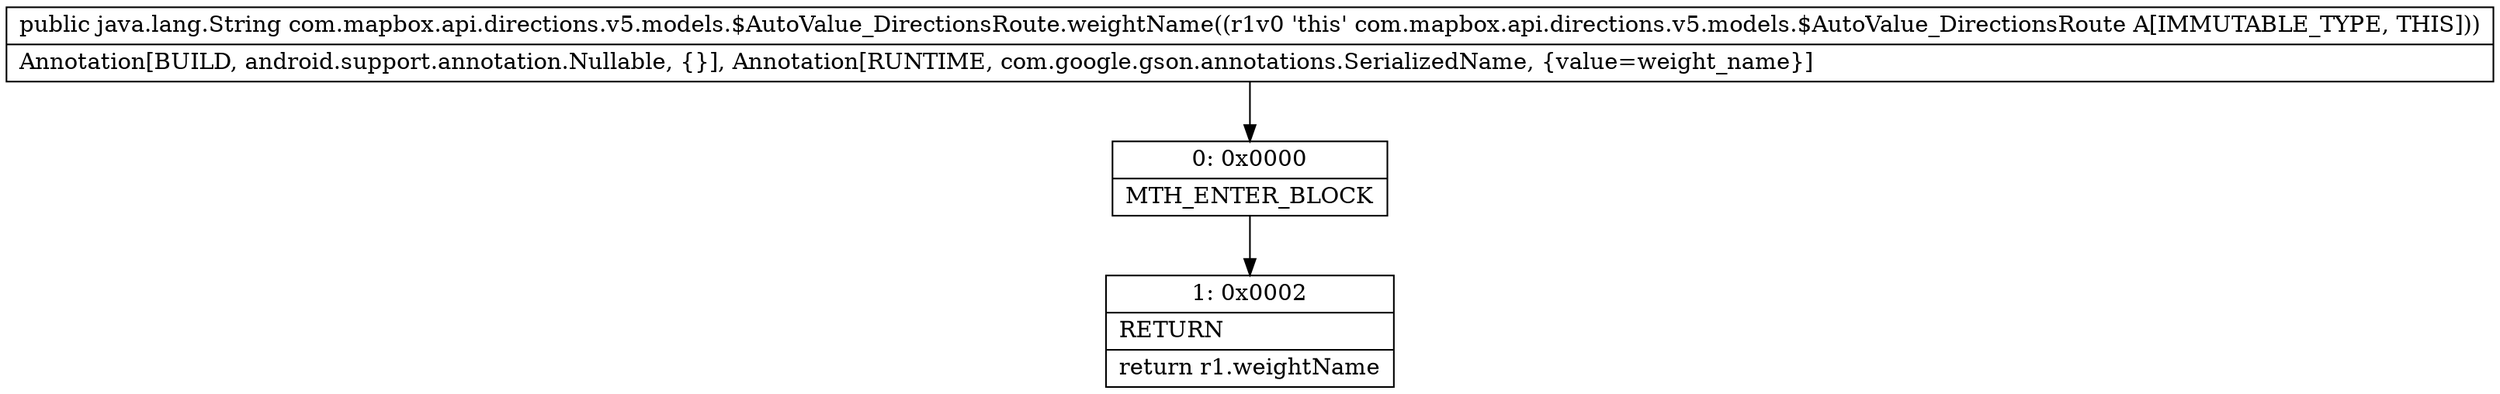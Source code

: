 digraph "CFG forcom.mapbox.api.directions.v5.models.$AutoValue_DirectionsRoute.weightName()Ljava\/lang\/String;" {
Node_0 [shape=record,label="{0\:\ 0x0000|MTH_ENTER_BLOCK\l}"];
Node_1 [shape=record,label="{1\:\ 0x0002|RETURN\l|return r1.weightName\l}"];
MethodNode[shape=record,label="{public java.lang.String com.mapbox.api.directions.v5.models.$AutoValue_DirectionsRoute.weightName((r1v0 'this' com.mapbox.api.directions.v5.models.$AutoValue_DirectionsRoute A[IMMUTABLE_TYPE, THIS]))  | Annotation[BUILD, android.support.annotation.Nullable, \{\}], Annotation[RUNTIME, com.google.gson.annotations.SerializedName, \{value=weight_name\}]\l}"];
MethodNode -> Node_0;
Node_0 -> Node_1;
}

